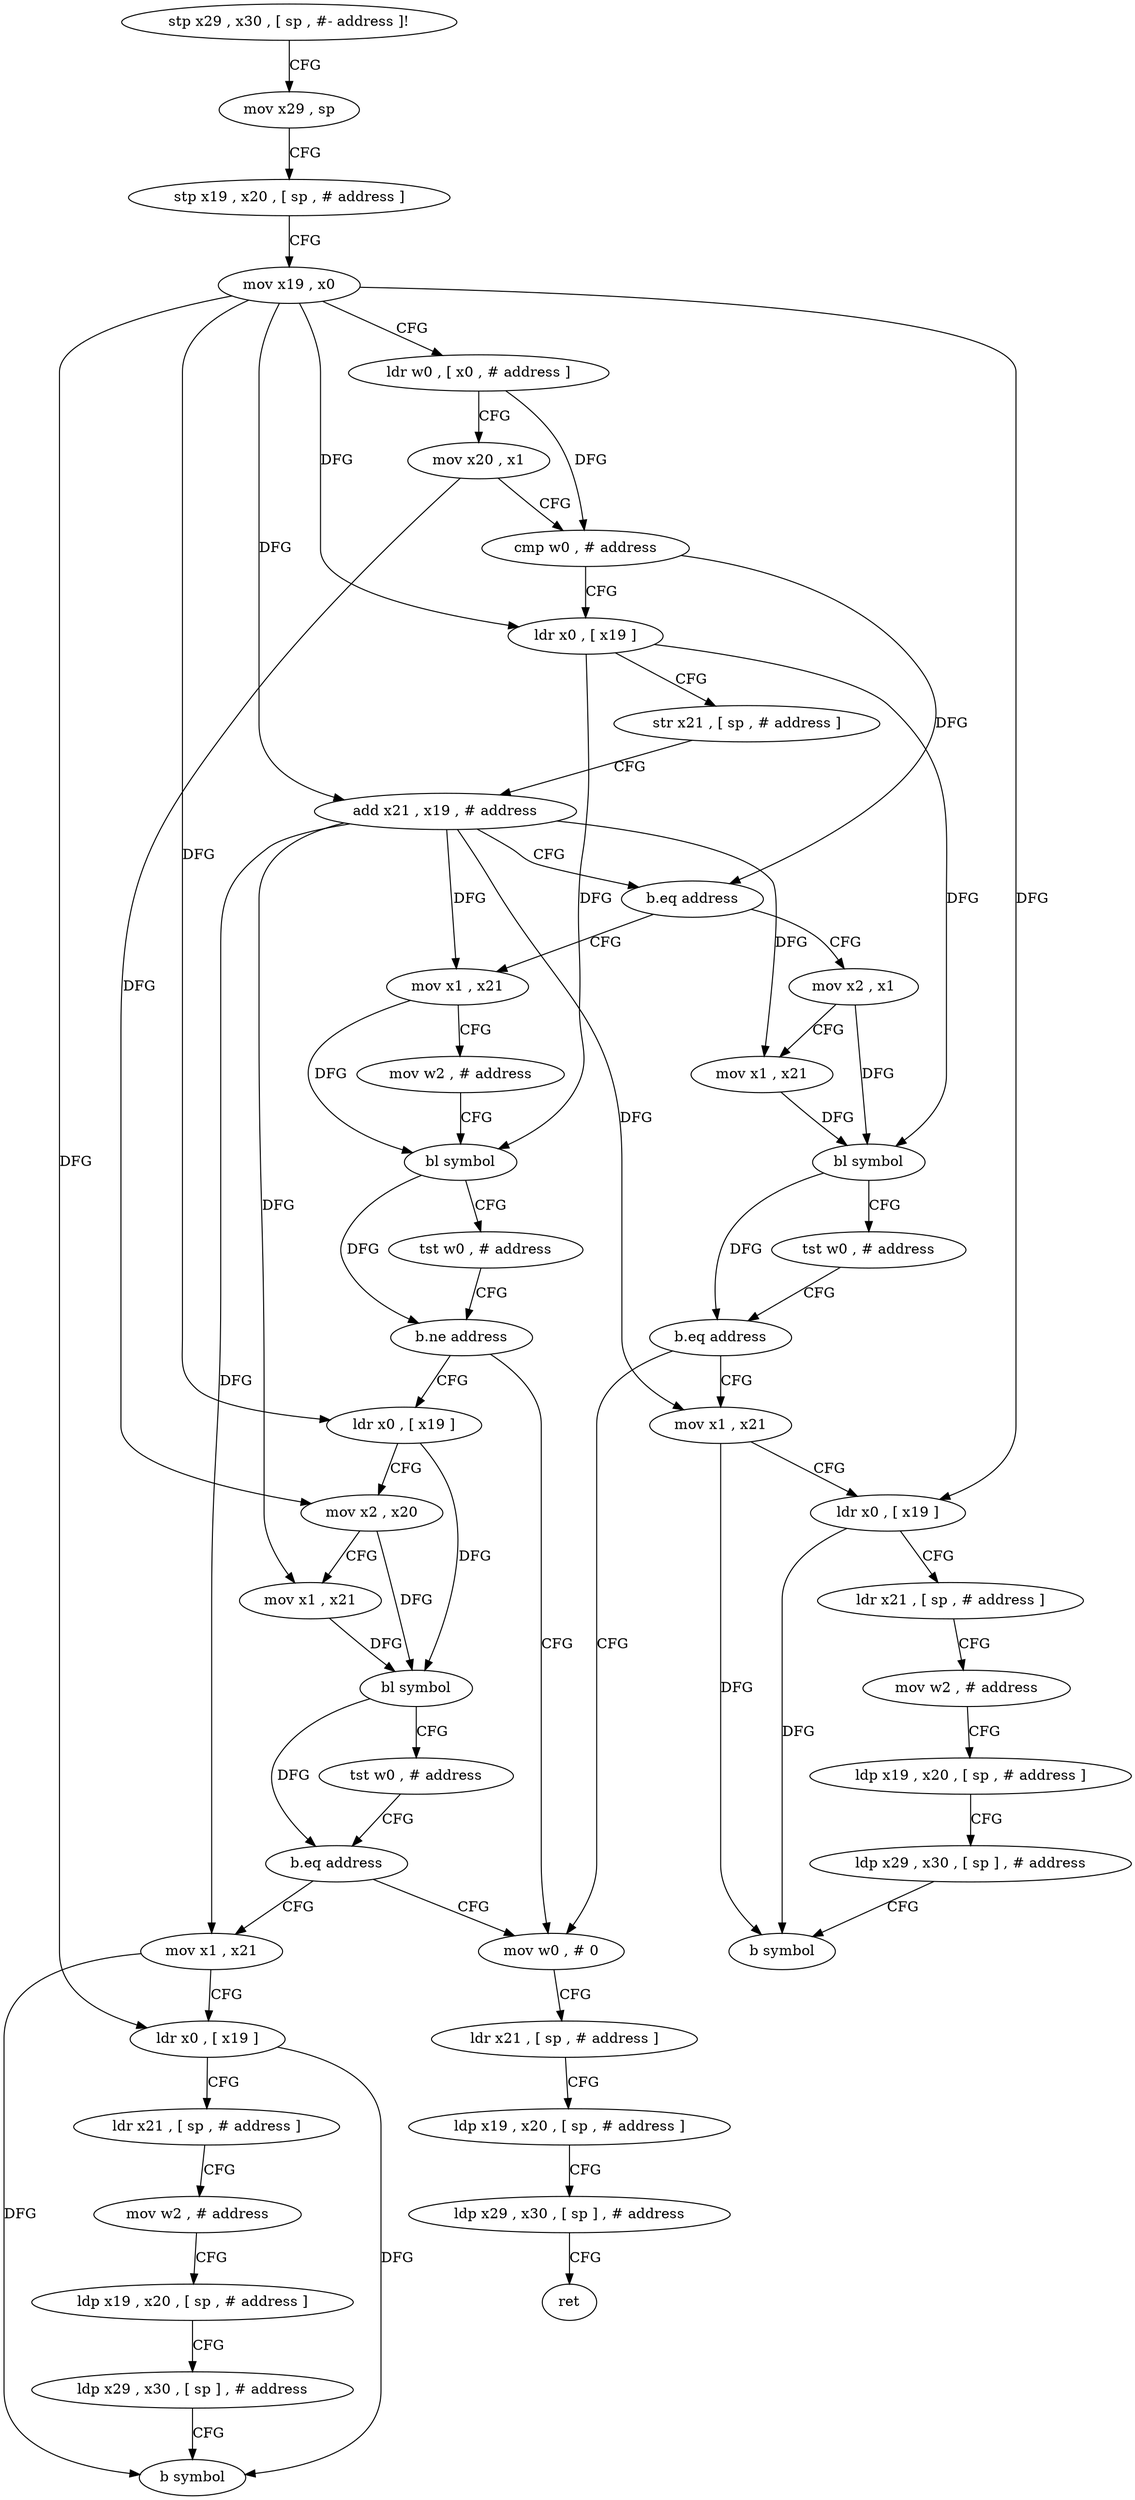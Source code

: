 digraph "func" {
"108104" [label = "stp x29 , x30 , [ sp , #- address ]!" ]
"108108" [label = "mov x29 , sp" ]
"108112" [label = "stp x19 , x20 , [ sp , # address ]" ]
"108116" [label = "mov x19 , x0" ]
"108120" [label = "ldr w0 , [ x0 , # address ]" ]
"108124" [label = "mov x20 , x1" ]
"108128" [label = "cmp w0 , # address" ]
"108132" [label = "ldr x0 , [ x19 ]" ]
"108136" [label = "str x21 , [ sp , # address ]" ]
"108140" [label = "add x21 , x19 , # address" ]
"108144" [label = "b.eq address" ]
"108200" [label = "mov x1 , x21" ]
"108148" [label = "mov x2 , x1" ]
"108204" [label = "mov w2 , # address" ]
"108208" [label = "bl symbol" ]
"108212" [label = "tst w0 , # address" ]
"108216" [label = "b.ne address" ]
"108240" [label = "ldr x0 , [ x19 ]" ]
"108220" [label = "mov w0 , # 0" ]
"108152" [label = "mov x1 , x21" ]
"108156" [label = "bl symbol" ]
"108160" [label = "tst w0 , # address" ]
"108164" [label = "b.eq address" ]
"108168" [label = "mov x1 , x21" ]
"108244" [label = "mov x2 , x20" ]
"108248" [label = "mov x1 , x21" ]
"108252" [label = "bl symbol" ]
"108256" [label = "tst w0 , # address" ]
"108260" [label = "b.eq address" ]
"108264" [label = "mov x1 , x21" ]
"108224" [label = "ldr x21 , [ sp , # address ]" ]
"108228" [label = "ldp x19 , x20 , [ sp , # address ]" ]
"108232" [label = "ldp x29 , x30 , [ sp ] , # address" ]
"108236" [label = "ret" ]
"108172" [label = "ldr x0 , [ x19 ]" ]
"108176" [label = "ldr x21 , [ sp , # address ]" ]
"108180" [label = "mov w2 , # address" ]
"108184" [label = "ldp x19 , x20 , [ sp , # address ]" ]
"108188" [label = "ldp x29 , x30 , [ sp ] , # address" ]
"108192" [label = "b symbol" ]
"108268" [label = "ldr x0 , [ x19 ]" ]
"108272" [label = "ldr x21 , [ sp , # address ]" ]
"108276" [label = "mov w2 , # address" ]
"108280" [label = "ldp x19 , x20 , [ sp , # address ]" ]
"108284" [label = "ldp x29 , x30 , [ sp ] , # address" ]
"108288" [label = "b symbol" ]
"108104" -> "108108" [ label = "CFG" ]
"108108" -> "108112" [ label = "CFG" ]
"108112" -> "108116" [ label = "CFG" ]
"108116" -> "108120" [ label = "CFG" ]
"108116" -> "108132" [ label = "DFG" ]
"108116" -> "108140" [ label = "DFG" ]
"108116" -> "108240" [ label = "DFG" ]
"108116" -> "108172" [ label = "DFG" ]
"108116" -> "108268" [ label = "DFG" ]
"108120" -> "108124" [ label = "CFG" ]
"108120" -> "108128" [ label = "DFG" ]
"108124" -> "108128" [ label = "CFG" ]
"108124" -> "108244" [ label = "DFG" ]
"108128" -> "108132" [ label = "CFG" ]
"108128" -> "108144" [ label = "DFG" ]
"108132" -> "108136" [ label = "CFG" ]
"108132" -> "108208" [ label = "DFG" ]
"108132" -> "108156" [ label = "DFG" ]
"108136" -> "108140" [ label = "CFG" ]
"108140" -> "108144" [ label = "CFG" ]
"108140" -> "108200" [ label = "DFG" ]
"108140" -> "108152" [ label = "DFG" ]
"108140" -> "108248" [ label = "DFG" ]
"108140" -> "108168" [ label = "DFG" ]
"108140" -> "108264" [ label = "DFG" ]
"108144" -> "108200" [ label = "CFG" ]
"108144" -> "108148" [ label = "CFG" ]
"108200" -> "108204" [ label = "CFG" ]
"108200" -> "108208" [ label = "DFG" ]
"108148" -> "108152" [ label = "CFG" ]
"108148" -> "108156" [ label = "DFG" ]
"108204" -> "108208" [ label = "CFG" ]
"108208" -> "108212" [ label = "CFG" ]
"108208" -> "108216" [ label = "DFG" ]
"108212" -> "108216" [ label = "CFG" ]
"108216" -> "108240" [ label = "CFG" ]
"108216" -> "108220" [ label = "CFG" ]
"108240" -> "108244" [ label = "CFG" ]
"108240" -> "108252" [ label = "DFG" ]
"108220" -> "108224" [ label = "CFG" ]
"108152" -> "108156" [ label = "DFG" ]
"108156" -> "108160" [ label = "CFG" ]
"108156" -> "108164" [ label = "DFG" ]
"108160" -> "108164" [ label = "CFG" ]
"108164" -> "108220" [ label = "CFG" ]
"108164" -> "108168" [ label = "CFG" ]
"108168" -> "108172" [ label = "CFG" ]
"108168" -> "108192" [ label = "DFG" ]
"108244" -> "108248" [ label = "CFG" ]
"108244" -> "108252" [ label = "DFG" ]
"108248" -> "108252" [ label = "DFG" ]
"108252" -> "108256" [ label = "CFG" ]
"108252" -> "108260" [ label = "DFG" ]
"108256" -> "108260" [ label = "CFG" ]
"108260" -> "108220" [ label = "CFG" ]
"108260" -> "108264" [ label = "CFG" ]
"108264" -> "108268" [ label = "CFG" ]
"108264" -> "108288" [ label = "DFG" ]
"108224" -> "108228" [ label = "CFG" ]
"108228" -> "108232" [ label = "CFG" ]
"108232" -> "108236" [ label = "CFG" ]
"108172" -> "108176" [ label = "CFG" ]
"108172" -> "108192" [ label = "DFG" ]
"108176" -> "108180" [ label = "CFG" ]
"108180" -> "108184" [ label = "CFG" ]
"108184" -> "108188" [ label = "CFG" ]
"108188" -> "108192" [ label = "CFG" ]
"108268" -> "108272" [ label = "CFG" ]
"108268" -> "108288" [ label = "DFG" ]
"108272" -> "108276" [ label = "CFG" ]
"108276" -> "108280" [ label = "CFG" ]
"108280" -> "108284" [ label = "CFG" ]
"108284" -> "108288" [ label = "CFG" ]
}
